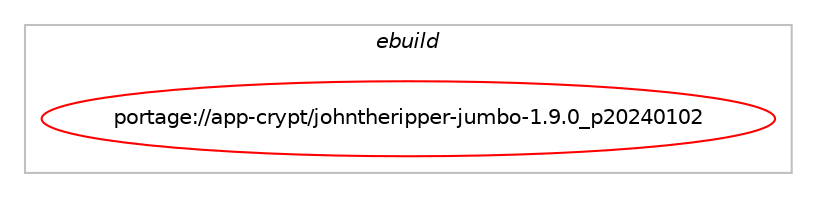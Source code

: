 digraph prolog {

# *************
# Graph options
# *************

newrank=true;
concentrate=true;
compound=true;
graph [rankdir=LR,fontname=Helvetica,fontsize=10,ranksep=1.5];#, ranksep=2.5, nodesep=0.2];
edge  [arrowhead=vee];
node  [fontname=Helvetica,fontsize=10];

# **********
# The ebuild
# **********

subgraph cluster_leftcol {
color=gray;
label=<<i>ebuild</i>>;
id [label="portage://app-crypt/johntheripper-jumbo-1.9.0_p20240102", color=red, width=4, href="../app-crypt/johntheripper-jumbo-1.9.0_p20240102.svg"];
}

# ****************
# The dependencies
# ****************

subgraph cluster_midcol {
color=gray;
label=<<i>dependencies</i>>;
subgraph cluster_compile {
fillcolor="#eeeeee";
style=filled;
label=<<i>compile</i>>;
# *** BEGIN UNKNOWN DEPENDENCY TYPE (TODO) ***
# id -> equal(use_conditional_group(positive,kerberos,portage://app-crypt/johntheripper-jumbo-1.9.0_p20240102,[package_dependency(portage://app-crypt/johntheripper-jumbo-1.9.0_p20240102,install,no,virtual,krb5,none,[,,],[],[])]))
# *** END UNKNOWN DEPENDENCY TYPE (TODO) ***

# *** BEGIN UNKNOWN DEPENDENCY TYPE (TODO) ***
# id -> equal(use_conditional_group(positive,mpi,portage://app-crypt/johntheripper-jumbo-1.9.0_p20240102,[package_dependency(portage://app-crypt/johntheripper-jumbo-1.9.0_p20240102,install,no,virtual,mpi,none,[,,],[],[])]))
# *** END UNKNOWN DEPENDENCY TYPE (TODO) ***

# *** BEGIN UNKNOWN DEPENDENCY TYPE (TODO) ***
# id -> equal(use_conditional_group(positive,opencl,portage://app-crypt/johntheripper-jumbo-1.9.0_p20240102,[package_dependency(portage://app-crypt/johntheripper-jumbo-1.9.0_p20240102,install,no,virtual,opencl,none,[,,],[],[])]))
# *** END UNKNOWN DEPENDENCY TYPE (TODO) ***

# *** BEGIN UNKNOWN DEPENDENCY TYPE (TODO) ***
# id -> equal(use_conditional_group(positive,pcap,portage://app-crypt/johntheripper-jumbo-1.9.0_p20240102,[package_dependency(portage://app-crypt/johntheripper-jumbo-1.9.0_p20240102,install,no,net-libs,libpcap,none,[,,],[],[])]))
# *** END UNKNOWN DEPENDENCY TYPE (TODO) ***

# *** BEGIN UNKNOWN DEPENDENCY TYPE (TODO) ***
# id -> equal(package_dependency(portage://app-crypt/johntheripper-jumbo-1.9.0_p20240102,install,no,app-arch,bzip2,none,[,,],[],[]))
# *** END UNKNOWN DEPENDENCY TYPE (TODO) ***

# *** BEGIN UNKNOWN DEPENDENCY TYPE (TODO) ***
# id -> equal(package_dependency(portage://app-crypt/johntheripper-jumbo-1.9.0_p20240102,install,no,dev-libs,gmp,none,[,,],any_same_slot,[]))
# *** END UNKNOWN DEPENDENCY TYPE (TODO) ***

# *** BEGIN UNKNOWN DEPENDENCY TYPE (TODO) ***
# id -> equal(package_dependency(portage://app-crypt/johntheripper-jumbo-1.9.0_p20240102,install,no,dev-libs,openssl,greaterequal,[1.0.1,,,1.0.1],any_same_slot,[]))
# *** END UNKNOWN DEPENDENCY TYPE (TODO) ***

# *** BEGIN UNKNOWN DEPENDENCY TYPE (TODO) ***
# id -> equal(package_dependency(portage://app-crypt/johntheripper-jumbo-1.9.0_p20240102,install,no,sys-libs,zlib,none,[,,],[],[]))
# *** END UNKNOWN DEPENDENCY TYPE (TODO) ***

# *** BEGIN UNKNOWN DEPENDENCY TYPE (TODO) ***
# id -> equal(package_dependency(portage://app-crypt/johntheripper-jumbo-1.9.0_p20240102,install,no,virtual,libcrypt,none,[,,],any_same_slot,[]))
# *** END UNKNOWN DEPENDENCY TYPE (TODO) ***

}
subgraph cluster_compileandrun {
fillcolor="#eeeeee";
style=filled;
label=<<i>compile and run</i>>;
}
subgraph cluster_run {
fillcolor="#eeeeee";
style=filled;
label=<<i>run</i>>;
# *** BEGIN UNKNOWN DEPENDENCY TYPE (TODO) ***
# id -> equal(use_conditional_group(positive,kerberos,portage://app-crypt/johntheripper-jumbo-1.9.0_p20240102,[package_dependency(portage://app-crypt/johntheripper-jumbo-1.9.0_p20240102,run,no,virtual,krb5,none,[,,],[],[])]))
# *** END UNKNOWN DEPENDENCY TYPE (TODO) ***

# *** BEGIN UNKNOWN DEPENDENCY TYPE (TODO) ***
# id -> equal(use_conditional_group(positive,mpi,portage://app-crypt/johntheripper-jumbo-1.9.0_p20240102,[package_dependency(portage://app-crypt/johntheripper-jumbo-1.9.0_p20240102,run,no,virtual,mpi,none,[,,],[],[])]))
# *** END UNKNOWN DEPENDENCY TYPE (TODO) ***

# *** BEGIN UNKNOWN DEPENDENCY TYPE (TODO) ***
# id -> equal(use_conditional_group(positive,opencl,portage://app-crypt/johntheripper-jumbo-1.9.0_p20240102,[package_dependency(portage://app-crypt/johntheripper-jumbo-1.9.0_p20240102,run,no,virtual,opencl,none,[,,],[],[])]))
# *** END UNKNOWN DEPENDENCY TYPE (TODO) ***

# *** BEGIN UNKNOWN DEPENDENCY TYPE (TODO) ***
# id -> equal(use_conditional_group(positive,pcap,portage://app-crypt/johntheripper-jumbo-1.9.0_p20240102,[package_dependency(portage://app-crypt/johntheripper-jumbo-1.9.0_p20240102,run,no,net-libs,libpcap,none,[,,],[],[])]))
# *** END UNKNOWN DEPENDENCY TYPE (TODO) ***

# *** BEGIN UNKNOWN DEPENDENCY TYPE (TODO) ***
# id -> equal(package_dependency(portage://app-crypt/johntheripper-jumbo-1.9.0_p20240102,run,no,app-arch,bzip2,none,[,,],[],[]))
# *** END UNKNOWN DEPENDENCY TYPE (TODO) ***

# *** BEGIN UNKNOWN DEPENDENCY TYPE (TODO) ***
# id -> equal(package_dependency(portage://app-crypt/johntheripper-jumbo-1.9.0_p20240102,run,no,dev-libs,gmp,none,[,,],any_same_slot,[]))
# *** END UNKNOWN DEPENDENCY TYPE (TODO) ***

# *** BEGIN UNKNOWN DEPENDENCY TYPE (TODO) ***
# id -> equal(package_dependency(portage://app-crypt/johntheripper-jumbo-1.9.0_p20240102,run,no,dev-libs,openssl,greaterequal,[1.0.1,,,1.0.1],any_same_slot,[]))
# *** END UNKNOWN DEPENDENCY TYPE (TODO) ***

# *** BEGIN UNKNOWN DEPENDENCY TYPE (TODO) ***
# id -> equal(package_dependency(portage://app-crypt/johntheripper-jumbo-1.9.0_p20240102,run,no,dev-perl,Compress-Raw-Lzma,none,[,,],[],[]))
# *** END UNKNOWN DEPENDENCY TYPE (TODO) ***

# *** BEGIN UNKNOWN DEPENDENCY TYPE (TODO) ***
# id -> equal(package_dependency(portage://app-crypt/johntheripper-jumbo-1.9.0_p20240102,run,no,dev-perl,Digest-GOST,none,[,,],[],[]))
# *** END UNKNOWN DEPENDENCY TYPE (TODO) ***

# *** BEGIN UNKNOWN DEPENDENCY TYPE (TODO) ***
# id -> equal(package_dependency(portage://app-crypt/johntheripper-jumbo-1.9.0_p20240102,run,no,dev-perl,Digest-MD2,none,[,,],[],[]))
# *** END UNKNOWN DEPENDENCY TYPE (TODO) ***

# *** BEGIN UNKNOWN DEPENDENCY TYPE (TODO) ***
# id -> equal(package_dependency(portage://app-crypt/johntheripper-jumbo-1.9.0_p20240102,run,no,dev-perl,Digest-SHA3,none,[,,],[],[]))
# *** END UNKNOWN DEPENDENCY TYPE (TODO) ***

# *** BEGIN UNKNOWN DEPENDENCY TYPE (TODO) ***
# id -> equal(package_dependency(portage://app-crypt/johntheripper-jumbo-1.9.0_p20240102,run,no,sys-libs,zlib,none,[,,],[],[]))
# *** END UNKNOWN DEPENDENCY TYPE (TODO) ***

# *** BEGIN UNKNOWN DEPENDENCY TYPE (TODO) ***
# id -> equal(package_dependency(portage://app-crypt/johntheripper-jumbo-1.9.0_p20240102,run,no,virtual,libcrypt,none,[,,],any_same_slot,[]))
# *** END UNKNOWN DEPENDENCY TYPE (TODO) ***

# *** BEGIN UNKNOWN DEPENDENCY TYPE (TODO) ***
# id -> equal(package_dependency(portage://app-crypt/johntheripper-jumbo-1.9.0_p20240102,run,no,virtual,perl-Digest-MD5,none,[,,],[],[]))
# *** END UNKNOWN DEPENDENCY TYPE (TODO) ***

# *** BEGIN UNKNOWN DEPENDENCY TYPE (TODO) ***
# id -> equal(package_dependency(portage://app-crypt/johntheripper-jumbo-1.9.0_p20240102,run,weak,app-crypt,johntheripper,none,[,,],[],[]))
# *** END UNKNOWN DEPENDENCY TYPE (TODO) ***

}
}

# **************
# The candidates
# **************

subgraph cluster_choices {
rank=same;
color=gray;
label=<<i>candidates</i>>;

}

}
